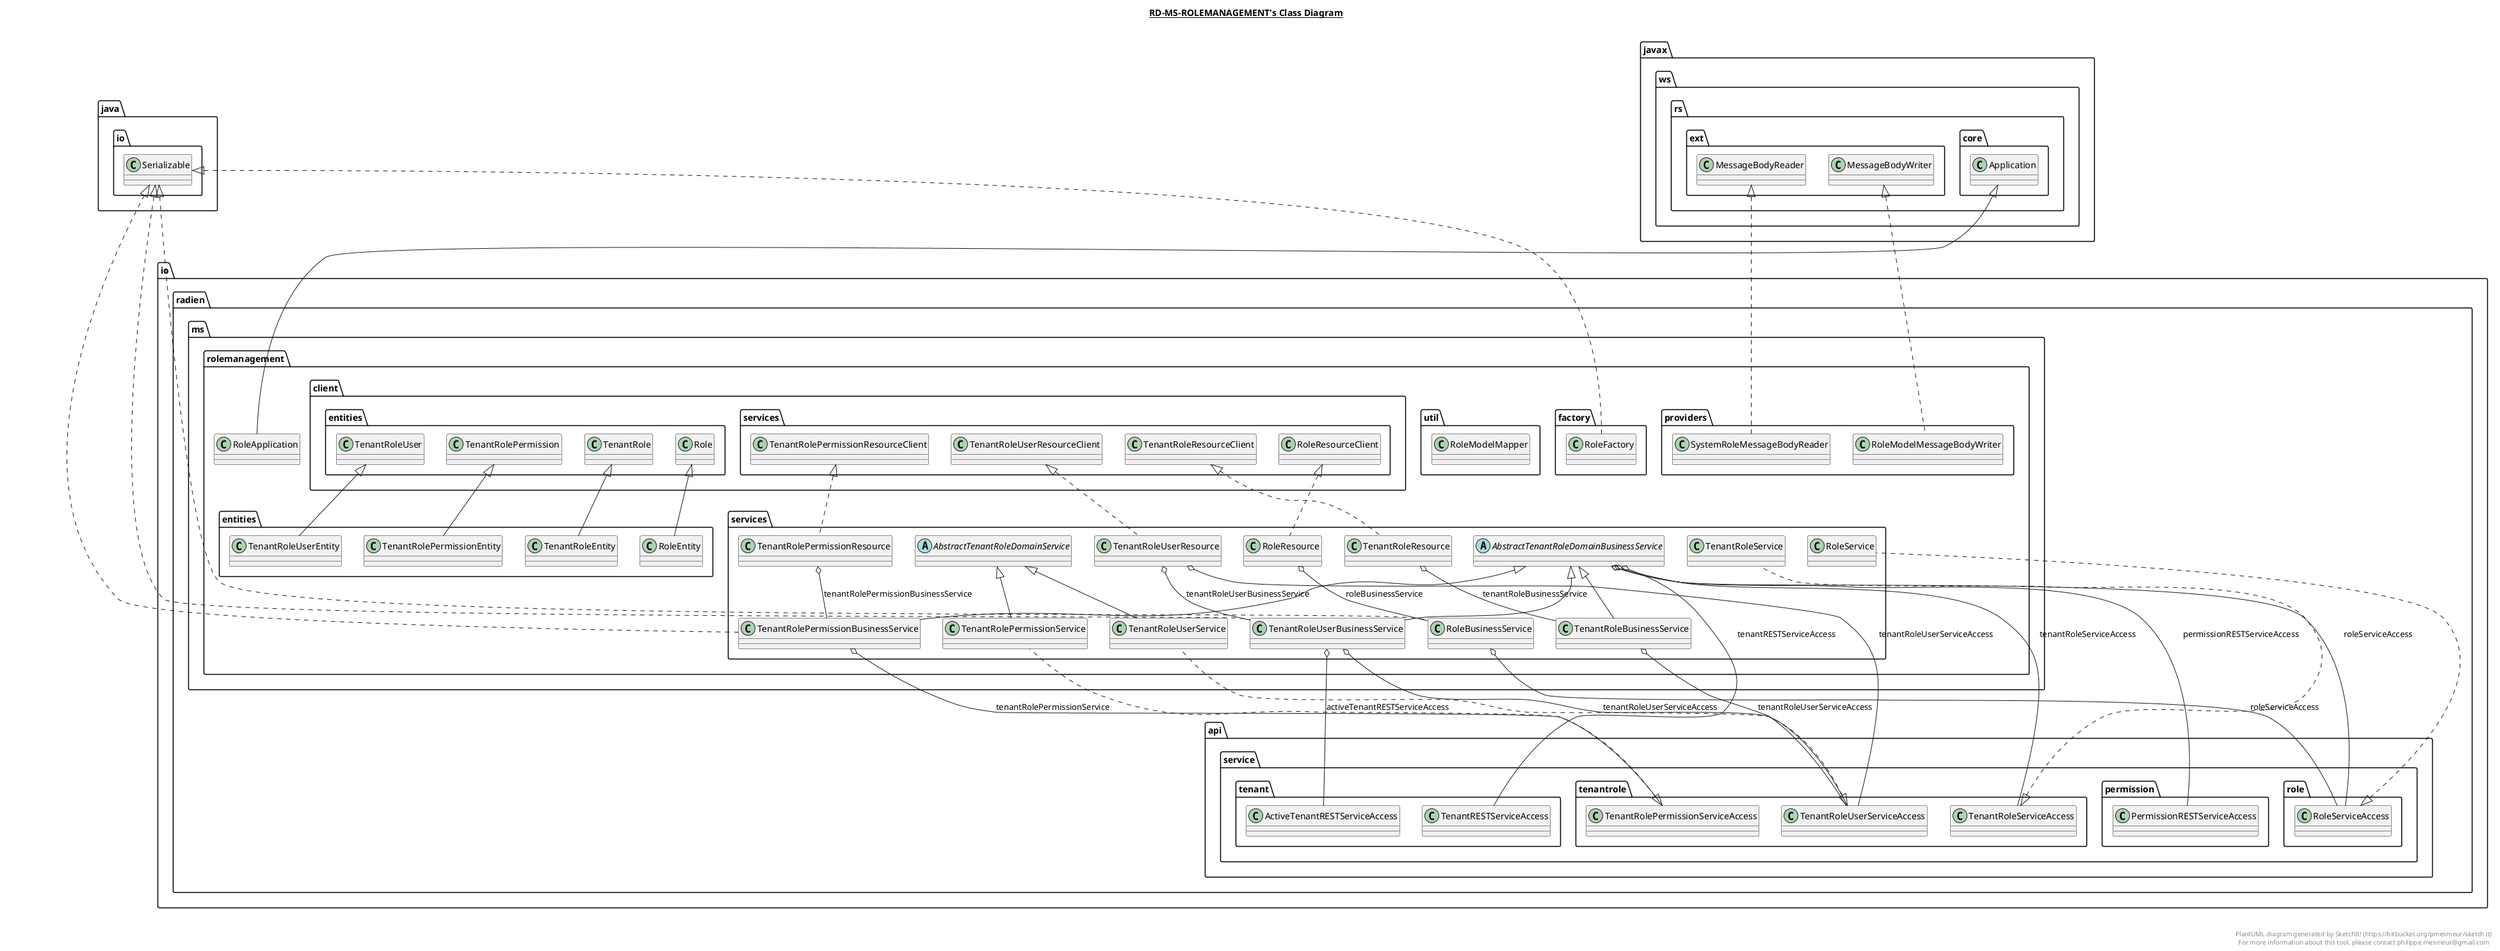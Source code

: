 @startuml

title __RD-MS-ROLEMANAGEMENT's Class Diagram__\n

  namespace io.radien.ms.rolemanagement {
    class io.radien.ms.rolemanagement.RoleApplication {
    }
  }
  

  namespace io.radien.ms.rolemanagement {
    namespace entities {
      class io.radien.ms.rolemanagement.entities.RoleEntity {
      }
    }
  }
  

  namespace io.radien.ms.rolemanagement {
    namespace entities {
      class io.radien.ms.rolemanagement.entities.TenantRoleEntity {
      }
    }
  }
  

  namespace io.radien.ms.rolemanagement {
    namespace entities {
      class io.radien.ms.rolemanagement.entities.TenantRolePermissionEntity {
      }
    }
  }
  

  namespace io.radien.ms.rolemanagement {
    namespace entities {
      class io.radien.ms.rolemanagement.entities.TenantRoleUserEntity {
      }
    }
  }
  

  namespace io.radien.ms.rolemanagement {
    namespace factory {
      class io.radien.ms.rolemanagement.factory.RoleFactory {
      }
    }
  }
  

  namespace io.radien.ms.rolemanagement {
    namespace providers {
      class io.radien.ms.rolemanagement.providers.RoleModelMessageBodyWriter {
      }
    }
  }
  

  namespace io.radien.ms.rolemanagement {
    namespace providers {
      class io.radien.ms.rolemanagement.providers.SystemRoleMessageBodyReader {
      }
    }
  }
  

  namespace io.radien.ms.rolemanagement {
    namespace services {
      abstract class io.radien.ms.rolemanagement.services.AbstractTenantRoleDomainBusinessService {
      }
    }
  }
  

  namespace io.radien.ms.rolemanagement {
    namespace services {
      abstract class io.radien.ms.rolemanagement.services.AbstractTenantRoleDomainService {
      }
    }
  }
  

  namespace io.radien.ms.rolemanagement {
    namespace services {
      class io.radien.ms.rolemanagement.services.RoleBusinessService {
      }
    }
  }
  

  namespace io.radien.ms.rolemanagement {
    namespace services {
      class io.radien.ms.rolemanagement.services.RoleResource {
      }
    }
  }
  

  namespace io.radien.ms.rolemanagement {
    namespace services {
      class io.radien.ms.rolemanagement.services.RoleService {
      }
    }
  }
  

  namespace io.radien.ms.rolemanagement {
    namespace services {
      class io.radien.ms.rolemanagement.services.TenantRoleBusinessService {
      }
    }
  }
  

  namespace io.radien.ms.rolemanagement {
    namespace services {
      class io.radien.ms.rolemanagement.services.TenantRolePermissionBusinessService {
      }
    }
  }
  

  namespace io.radien.ms.rolemanagement {
    namespace services {
      class io.radien.ms.rolemanagement.services.TenantRolePermissionResource {
      }
    }
  }
  

  namespace io.radien.ms.rolemanagement {
    namespace services {
      class io.radien.ms.rolemanagement.services.TenantRolePermissionService {
      }
    }
  }
  

  namespace io.radien.ms.rolemanagement {
    namespace services {
      class io.radien.ms.rolemanagement.services.TenantRoleResource {
      }
    }
  }
  

  namespace io.radien.ms.rolemanagement {
    namespace services {
      class io.radien.ms.rolemanagement.services.TenantRoleService {
      }
    }
  }
  

  namespace io.radien.ms.rolemanagement {
    namespace services {
      class io.radien.ms.rolemanagement.services.TenantRoleUserBusinessService {
      }
    }
  }
  

  namespace io.radien.ms.rolemanagement {
    namespace services {
      class io.radien.ms.rolemanagement.services.TenantRoleUserResource {
      }
    }
  }
  

  namespace io.radien.ms.rolemanagement {
    namespace services {
      class io.radien.ms.rolemanagement.services.TenantRoleUserService {
      }
    }
  }
  

  namespace io.radien.ms.rolemanagement {
    namespace util {
      class io.radien.ms.rolemanagement.util.RoleModelMapper {
      }
    }
  }
  

  io.radien.ms.rolemanagement.RoleApplication -up-|> javax.ws.rs.core.Application
  io.radien.ms.rolemanagement.entities.RoleEntity -up-|> io.radien.ms.rolemanagement.client.entities.Role
  io.radien.ms.rolemanagement.entities.TenantRoleEntity -up-|> io.radien.ms.rolemanagement.client.entities.TenantRole
  io.radien.ms.rolemanagement.entities.TenantRolePermissionEntity -up-|> io.radien.ms.rolemanagement.client.entities.TenantRolePermission
  io.radien.ms.rolemanagement.entities.TenantRoleUserEntity -up-|> io.radien.ms.rolemanagement.client.entities.TenantRoleUser
  io.radien.ms.rolemanagement.factory.RoleFactory .up.|> java.io.Serializable
  io.radien.ms.rolemanagement.providers.RoleModelMessageBodyWriter .up.|> javax.ws.rs.ext.MessageBodyWriter
  io.radien.ms.rolemanagement.providers.SystemRoleMessageBodyReader .up.|> javax.ws.rs.ext.MessageBodyReader
  io.radien.ms.rolemanagement.services.AbstractTenantRoleDomainBusinessService o-- io.radien.api.service.permission.PermissionRESTServiceAccess : permissionRESTServiceAccess
  io.radien.ms.rolemanagement.services.AbstractTenantRoleDomainBusinessService o-- io.radien.api.service.role.RoleServiceAccess : roleServiceAccess
  io.radien.ms.rolemanagement.services.AbstractTenantRoleDomainBusinessService o-- io.radien.api.service.tenant.TenantRESTServiceAccess : tenantRESTServiceAccess
  io.radien.ms.rolemanagement.services.AbstractTenantRoleDomainBusinessService o-- io.radien.api.service.tenantrole.TenantRoleServiceAccess : tenantRoleServiceAccess
  io.radien.ms.rolemanagement.services.RoleBusinessService .up.|> java.io.Serializable
  io.radien.ms.rolemanagement.services.RoleBusinessService o-- io.radien.api.service.role.RoleServiceAccess : roleServiceAccess
  io.radien.ms.rolemanagement.services.RoleResource .up.|> io.radien.ms.rolemanagement.client.services.RoleResourceClient
  io.radien.ms.rolemanagement.services.RoleResource o-- io.radien.ms.rolemanagement.services.RoleBusinessService : roleBusinessService
  io.radien.ms.rolemanagement.services.RoleService .up.|> io.radien.api.service.role.RoleServiceAccess
  io.radien.ms.rolemanagement.services.TenantRoleBusinessService -up-|> io.radien.ms.rolemanagement.services.AbstractTenantRoleDomainBusinessService
  io.radien.ms.rolemanagement.services.TenantRoleBusinessService o-- io.radien.api.service.tenantrole.TenantRoleUserServiceAccess : tenantRoleUserServiceAccess
  io.radien.ms.rolemanagement.services.TenantRolePermissionBusinessService .up.|> java.io.Serializable
  io.radien.ms.rolemanagement.services.TenantRolePermissionBusinessService -up-|> io.radien.ms.rolemanagement.services.AbstractTenantRoleDomainBusinessService
  io.radien.ms.rolemanagement.services.TenantRolePermissionBusinessService o-- io.radien.api.service.tenantrole.TenantRolePermissionServiceAccess : tenantRolePermissionService
  io.radien.ms.rolemanagement.services.TenantRolePermissionResource .up.|> io.radien.ms.rolemanagement.client.services.TenantRolePermissionResourceClient
  io.radien.ms.rolemanagement.services.TenantRolePermissionResource o-- io.radien.ms.rolemanagement.services.TenantRolePermissionBusinessService : tenantRolePermissionBusinessService
  io.radien.ms.rolemanagement.services.TenantRolePermissionService .up.|> io.radien.api.service.tenantrole.TenantRolePermissionServiceAccess
  io.radien.ms.rolemanagement.services.TenantRolePermissionService -up-|> io.radien.ms.rolemanagement.services.AbstractTenantRoleDomainService
  io.radien.ms.rolemanagement.services.TenantRoleResource .up.|> io.radien.ms.rolemanagement.client.services.TenantRoleResourceClient
  io.radien.ms.rolemanagement.services.TenantRoleResource o-- io.radien.ms.rolemanagement.services.TenantRoleBusinessService : tenantRoleBusinessService
  io.radien.ms.rolemanagement.services.TenantRoleService .up.|> io.radien.api.service.tenantrole.TenantRoleServiceAccess
  io.radien.ms.rolemanagement.services.TenantRoleUserBusinessService .up.|> java.io.Serializable
  io.radien.ms.rolemanagement.services.TenantRoleUserBusinessService -up-|> io.radien.ms.rolemanagement.services.AbstractTenantRoleDomainBusinessService
  io.radien.ms.rolemanagement.services.TenantRoleUserBusinessService o-- io.radien.api.service.tenant.ActiveTenantRESTServiceAccess : activeTenantRESTServiceAccess
  io.radien.ms.rolemanagement.services.TenantRoleUserBusinessService o-- io.radien.api.service.tenantrole.TenantRoleUserServiceAccess : tenantRoleUserServiceAccess
  io.radien.ms.rolemanagement.services.TenantRoleUserResource .up.|> io.radien.ms.rolemanagement.client.services.TenantRoleUserResourceClient
  io.radien.ms.rolemanagement.services.TenantRoleUserResource o-- io.radien.ms.rolemanagement.services.TenantRoleUserBusinessService : tenantRoleUserBusinessService
  io.radien.ms.rolemanagement.services.TenantRoleUserResource o-- io.radien.api.service.tenantrole.TenantRoleUserServiceAccess : tenantRoleUserServiceAccess
  io.radien.ms.rolemanagement.services.TenantRoleUserService .up.|> io.radien.api.service.tenantrole.TenantRoleUserServiceAccess
  io.radien.ms.rolemanagement.services.TenantRoleUserService -up-|> io.radien.ms.rolemanagement.services.AbstractTenantRoleDomainService


right footer


PlantUML diagram generated by SketchIt! (https://bitbucket.org/pmesmeur/sketch.it)
For more information about this tool, please contact philippe.mesmeur@gmail.com
endfooter

@enduml
